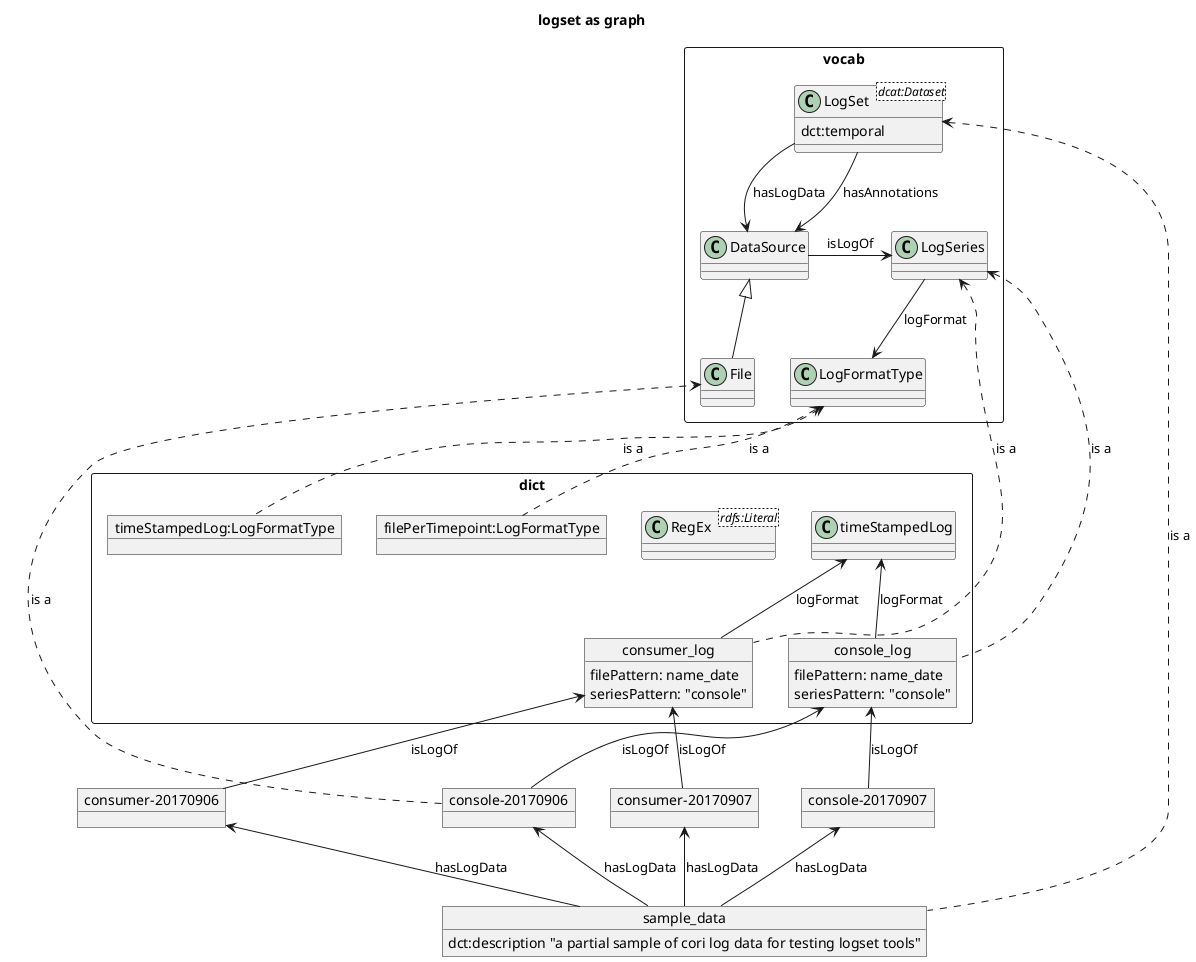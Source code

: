 @startuml

title logset as graph

package vocab <<rectangle>> {
  class LogSet <dcat:Dataset> {
    dct:temporal
  }
  class LogSeries
  class LogFormatType
  class DataSource
  class File
  File -u-|> DataSource
  LogSeries --> LogFormatType : logFormat
  DataSource -r-> LogSeries : isLogOf
  LogSet --> DataSource : hasLogData 
  LogSet --> DataSource : hasAnnotations 
}

package dict <<rectangle>> {
  class RegEx <rdfs:Literal>
  object "timeStampedLog:LogFormatType" as timeStampedLogFile
  timeStampedLogFile .u.> LogFormatType : is a
  object "filePerTimepoint:LogFormatType" as filePerTimepoint
  filePerTimepoint .u.> LogFormatType : is a 
  object console_log {
    filePattern: name_date
    seriesPattern: "console"
  }
  object consumer_log {
    filePattern: name_date
    seriesPattern: "console"
  }
  console_log .u.> LogSeries : is a 
  consumer_log .u.> LogSeries : is a 
  console_log -u-> timeStampedLog : logFormat
  consumer_log -u-> timeStampedLog : logFormat
}

object sample_data {
  dct:description "a partial sample of cori log data for testing logset tools"
}
sample_data .u.> LogSet : is a 

object "console-20170906" as console06
object "console-20170907" as console07
object "consumer-20170906" as consumer06
object "consumer-20170907" as consumer07

console06 ..> File : is a 

sample_data -u-> console06 : hasLogData
sample_data -u-> console07 : hasLogData
sample_data -u-> consumer06 : hasLogData
sample_data -u-> consumer07 : hasLogData

console06 -u-> console_log : isLogOf
console07 -u-> console_log : isLogOf
consumer06 -u-> consumer_log : isLogOf
consumer07 -u-> consumer_log : isLogOf






@enduml
